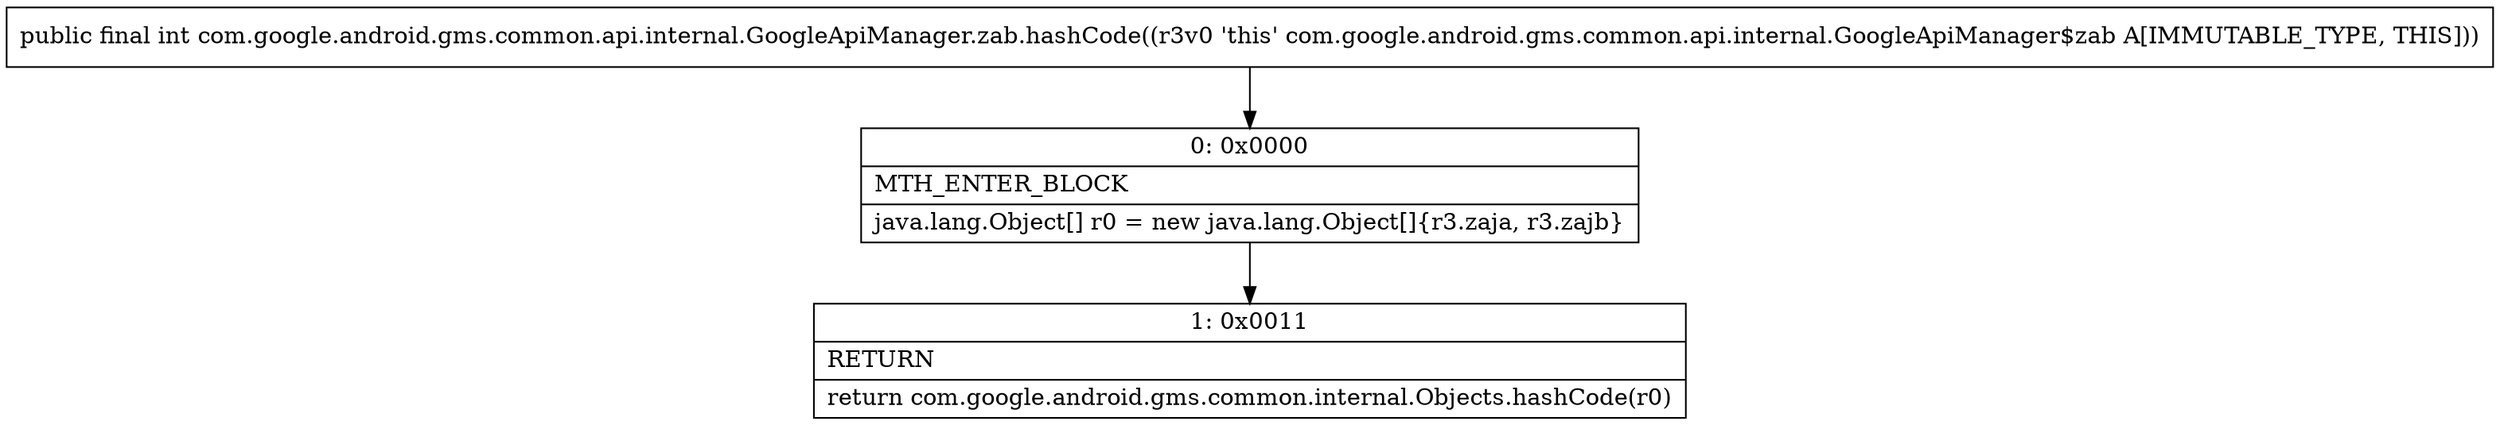 digraph "CFG forcom.google.android.gms.common.api.internal.GoogleApiManager.zab.hashCode()I" {
Node_0 [shape=record,label="{0\:\ 0x0000|MTH_ENTER_BLOCK\l|java.lang.Object[] r0 = new java.lang.Object[]\{r3.zaja, r3.zajb\}\l}"];
Node_1 [shape=record,label="{1\:\ 0x0011|RETURN\l|return com.google.android.gms.common.internal.Objects.hashCode(r0)\l}"];
MethodNode[shape=record,label="{public final int com.google.android.gms.common.api.internal.GoogleApiManager.zab.hashCode((r3v0 'this' com.google.android.gms.common.api.internal.GoogleApiManager$zab A[IMMUTABLE_TYPE, THIS])) }"];
MethodNode -> Node_0;
Node_0 -> Node_1;
}

